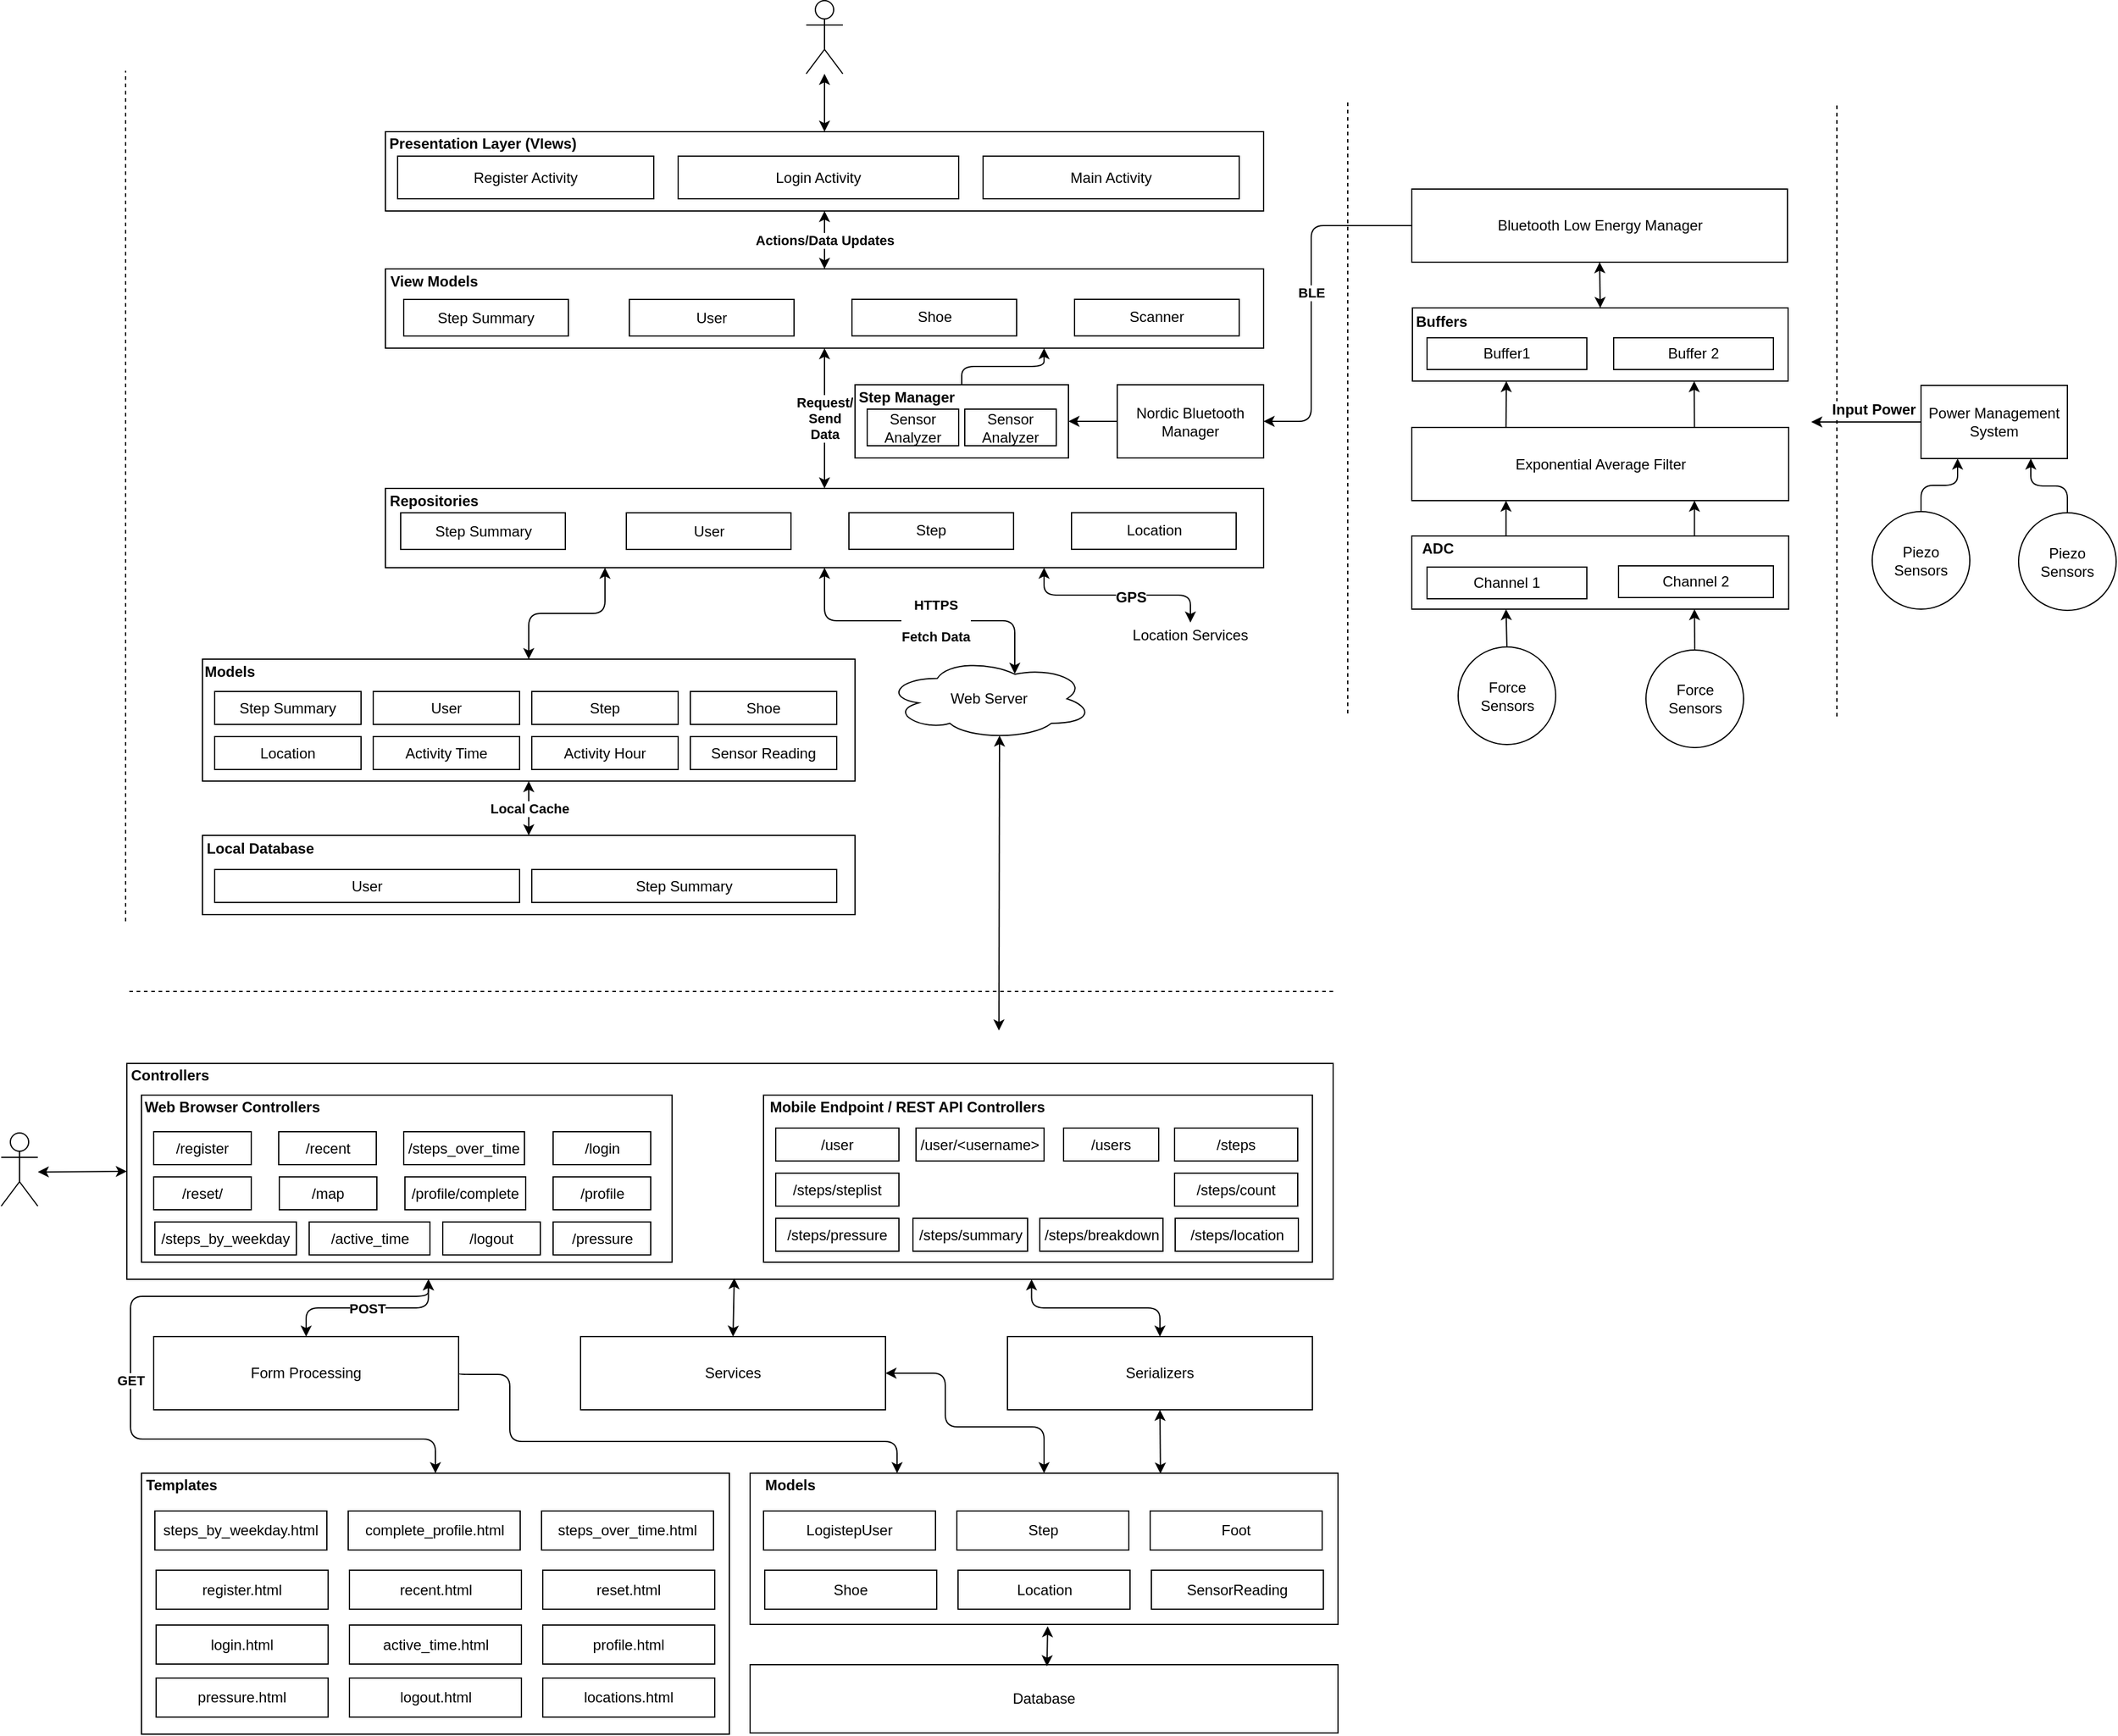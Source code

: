 <mxfile version="10.6.7"><diagram id="9vOOzqF9oyMMpYUSDjl_" name="Page-1"><mxGraphModel dx="1880" dy="645" grid="0" gridSize="10" guides="1" tooltips="1" connect="1" arrows="1" fold="1" page="0" pageScale="1" pageWidth="850" pageHeight="1100" math="0" shadow="0"><root><mxCell id="0"/><mxCell id="1" parent="0"/><mxCell id="GGI3YXB1WCKBGFcpuNAz-52" value="HTTPS&lt;br&gt;&lt;br&gt;Fetch Data&lt;br&gt;" style="endArrow=classic;startArrow=classic;html=1;entryX=0.5;entryY=1;entryDx=0;entryDy=0;exitX=0.625;exitY=0.2;exitDx=0;exitDy=0;exitPerimeter=0;edgeStyle=elbowEdgeStyle;elbow=vertical;fontStyle=1" parent="1" edge="1"><mxGeometry x="-0.103" width="50" height="50" relative="1" as="geometry"><mxPoint x="542" y="602.5" as="sourcePoint"/><mxPoint x="386" y="515.5" as="targetPoint"/><mxPoint as="offset"/></mxGeometry></mxCell><mxCell id="GGI3YXB1WCKBGFcpuNAz-21" value="Web Server" style="ellipse;shape=cloud;whiteSpace=wrap;html=1;" parent="1" vertex="1"><mxGeometry x="436" y="589.5" width="170" height="67" as="geometry"/></mxCell><mxCell id="GGI3YXB1WCKBGFcpuNAz-4" value="" style="rounded=0;whiteSpace=wrap;html=1;" parent="1" vertex="1"><mxGeometry x="26" y="270.5" width="720" height="65" as="geometry"/></mxCell><mxCell id="GGI3YXB1WCKBGFcpuNAz-1" value="" style="rounded=0;whiteSpace=wrap;html=1;" parent="1" vertex="1"><mxGeometry x="26" y="158" width="720" height="65" as="geometry"/></mxCell><mxCell id="qbkyrxkJhxif24oSqXAd-2" value="Register Activity" style="rounded=0;whiteSpace=wrap;html=1;" parent="1" vertex="1"><mxGeometry x="36" y="178" width="210" height="35" as="geometry"/></mxCell><mxCell id="qbkyrxkJhxif24oSqXAd-3" value="Main Activity" style="rounded=0;whiteSpace=wrap;html=1;" parent="1" vertex="1"><mxGeometry x="516" y="178" width="210" height="35" as="geometry"/></mxCell><mxCell id="qbkyrxkJhxif24oSqXAd-9" value="User" style="rounded=0;whiteSpace=wrap;html=1;rotation=0;" parent="1" vertex="1"><mxGeometry x="226" y="295.5" width="135" height="30" as="geometry"/></mxCell><mxCell id="GGI3YXB1WCKBGFcpuNAz-2" value="Presentation Layer (VIews)" style="text;html=1;strokeColor=none;fillColor=none;align=center;verticalAlign=middle;whiteSpace=wrap;rounded=0;fontStyle=1" parent="1" vertex="1"><mxGeometry x="26" y="158" width="160" height="20" as="geometry"/></mxCell><mxCell id="qbkyrxkJhxif24oSqXAd-1" value="Login Activity" style="rounded=0;whiteSpace=wrap;html=1;" parent="1" vertex="1"><mxGeometry x="266" y="178" width="230" height="35" as="geometry"/></mxCell><mxCell id="GGI3YXB1WCKBGFcpuNAz-5" value="View Models" style="text;html=1;strokeColor=none;fillColor=none;align=center;verticalAlign=middle;whiteSpace=wrap;rounded=0;fontStyle=1" parent="1" vertex="1"><mxGeometry x="26" y="270.5" width="80" height="20" as="geometry"/></mxCell><mxCell id="GGI3YXB1WCKBGFcpuNAz-7" value="Step Summary" style="rounded=0;whiteSpace=wrap;html=1;" parent="1" vertex="1"><mxGeometry x="41" y="295.5" width="135" height="30" as="geometry"/></mxCell><mxCell id="GGI3YXB1WCKBGFcpuNAz-8" value="Shoe&lt;br&gt;" style="rounded=0;whiteSpace=wrap;html=1;rotation=0;" parent="1" vertex="1"><mxGeometry x="408.5" y="295.409" width="135" height="30" as="geometry"/></mxCell><mxCell id="GGI3YXB1WCKBGFcpuNAz-9" value="Scanner" style="rounded=0;whiteSpace=wrap;html=1;rotation=0;" parent="1" vertex="1"><mxGeometry x="591" y="295.409" width="135" height="30" as="geometry"/></mxCell><mxCell id="GGI3YXB1WCKBGFcpuNAz-12" value="" style="rounded=0;whiteSpace=wrap;html=1;" parent="1" vertex="1"><mxGeometry x="26" y="450.5" width="720" height="65" as="geometry"/></mxCell><mxCell id="GGI3YXB1WCKBGFcpuNAz-13" value="Repositories" style="text;html=1;strokeColor=none;fillColor=none;align=center;verticalAlign=middle;whiteSpace=wrap;rounded=0;fontStyle=1" parent="1" vertex="1"><mxGeometry x="26" y="450.5" width="80" height="20" as="geometry"/></mxCell><mxCell id="GGI3YXB1WCKBGFcpuNAz-14" value="User" style="rounded=0;whiteSpace=wrap;html=1;rotation=0;" parent="1" vertex="1"><mxGeometry x="223.5" y="470.5" width="135" height="30" as="geometry"/></mxCell><mxCell id="GGI3YXB1WCKBGFcpuNAz-15" value="Step Summary" style="rounded=0;whiteSpace=wrap;html=1;" parent="1" vertex="1"><mxGeometry x="38.5" y="470.5" width="135" height="30" as="geometry"/></mxCell><mxCell id="GGI3YXB1WCKBGFcpuNAz-16" value="Step&lt;br&gt;" style="rounded=0;whiteSpace=wrap;html=1;rotation=0;" parent="1" vertex="1"><mxGeometry x="406" y="470.409" width="135" height="30" as="geometry"/></mxCell><mxCell id="GGI3YXB1WCKBGFcpuNAz-17" value="Location" style="rounded=0;whiteSpace=wrap;html=1;rotation=0;" parent="1" vertex="1"><mxGeometry x="588.5" y="470.409" width="135" height="30" as="geometry"/></mxCell><mxCell id="GGI3YXB1WCKBGFcpuNAz-19" value="" style="rounded=0;whiteSpace=wrap;html=1;" parent="1" vertex="1"><mxGeometry x="-124" y="590.5" width="535" height="100" as="geometry"/></mxCell><mxCell id="GGI3YXB1WCKBGFcpuNAz-22" value="" style="shape=image;html=1;verticalAlign=top;verticalLabelPosition=bottom;labelBackgroundColor=#ffffff;imageAspect=0;aspect=fixed;image=https://cdn1.iconfinder.com/data/icons/random-crafticons/48/misc-_navigation_gps-128.png" parent="1" vertex="1"><mxGeometry x="636" y="583" width="80" height="80" as="geometry"/></mxCell><mxCell id="GGI3YXB1WCKBGFcpuNAz-23" value="" style="rounded=0;whiteSpace=wrap;html=1;" parent="1" vertex="1"><mxGeometry x="411" y="365.5" width="175" height="60" as="geometry"/></mxCell><mxCell id="GGI3YXB1WCKBGFcpuNAz-24" value="Step Manager" style="text;html=1;strokeColor=none;fillColor=none;align=center;verticalAlign=middle;whiteSpace=wrap;rounded=0;fontStyle=1" parent="1" vertex="1"><mxGeometry x="411" y="365.5" width="85" height="20" as="geometry"/></mxCell><mxCell id="GGI3YXB1WCKBGFcpuNAz-25" value="Sensor Analyzer" style="rounded=0;whiteSpace=wrap;html=1;" parent="1" vertex="1"><mxGeometry x="421" y="385.5" width="75" height="30" as="geometry"/></mxCell><mxCell id="GGI3YXB1WCKBGFcpuNAz-26" value="Sensor Analyzer" style="rounded=0;whiteSpace=wrap;html=1;" parent="1" vertex="1"><mxGeometry x="501" y="385.5" width="75" height="30" as="geometry"/></mxCell><mxCell id="GGI3YXB1WCKBGFcpuNAz-29" value="Nordic Bluetooth Manager" style="rounded=0;whiteSpace=wrap;html=1;" parent="1" vertex="1"><mxGeometry x="626" y="365.5" width="120" height="60" as="geometry"/></mxCell><mxCell id="GGI3YXB1WCKBGFcpuNAz-30" value="Location Services" style="text;html=1;strokeColor=none;fillColor=none;align=center;verticalAlign=middle;whiteSpace=wrap;rounded=0;" parent="1" vertex="1"><mxGeometry x="631" y="560.5" width="110" height="20" as="geometry"/></mxCell><mxCell id="GGI3YXB1WCKBGFcpuNAz-31" value="Models" style="text;html=1;strokeColor=none;fillColor=none;align=center;verticalAlign=middle;whiteSpace=wrap;rounded=0;fontStyle=1" parent="1" vertex="1"><mxGeometry x="-124" y="590.5" width="45" height="20" as="geometry"/></mxCell><mxCell id="GGI3YXB1WCKBGFcpuNAz-33" value="" style="rounded=0;whiteSpace=wrap;html=1;" parent="1" vertex="1"><mxGeometry x="-124" y="735" width="535" height="65" as="geometry"/></mxCell><mxCell id="GGI3YXB1WCKBGFcpuNAz-34" value="Local Database" style="text;html=1;strokeColor=none;fillColor=none;align=center;verticalAlign=middle;whiteSpace=wrap;rounded=0;fontStyle=1" parent="1" vertex="1"><mxGeometry x="-124" y="735.5" width="95" height="20" as="geometry"/></mxCell><mxCell id="GGI3YXB1WCKBGFcpuNAz-35" value="Step Summary" style="rounded=0;whiteSpace=wrap;html=1;" parent="1" vertex="1"><mxGeometry x="-114" y="617" width="120" height="27" as="geometry"/></mxCell><mxCell id="GGI3YXB1WCKBGFcpuNAz-36" value="User" style="rounded=0;whiteSpace=wrap;html=1;" parent="1" vertex="1"><mxGeometry x="16" y="617" width="120" height="27" as="geometry"/></mxCell><mxCell id="GGI3YXB1WCKBGFcpuNAz-37" value="Step" style="rounded=0;whiteSpace=wrap;html=1;" parent="1" vertex="1"><mxGeometry x="146" y="617" width="120" height="27" as="geometry"/></mxCell><mxCell id="GGI3YXB1WCKBGFcpuNAz-38" value="Shoe" style="rounded=0;whiteSpace=wrap;html=1;" parent="1" vertex="1"><mxGeometry x="276" y="617" width="120" height="27" as="geometry"/></mxCell><mxCell id="GGI3YXB1WCKBGFcpuNAz-39" value="Sensor Reading" style="rounded=0;whiteSpace=wrap;html=1;" parent="1" vertex="1"><mxGeometry x="276" y="654" width="120" height="27" as="geometry"/></mxCell><mxCell id="GGI3YXB1WCKBGFcpuNAz-41" value="Location" style="rounded=0;whiteSpace=wrap;html=1;" parent="1" vertex="1"><mxGeometry x="-114" y="654" width="120" height="27" as="geometry"/></mxCell><mxCell id="GGI3YXB1WCKBGFcpuNAz-42" value="Activity Time" style="rounded=0;whiteSpace=wrap;html=1;" parent="1" vertex="1"><mxGeometry x="16" y="654" width="120" height="27" as="geometry"/></mxCell><mxCell id="GGI3YXB1WCKBGFcpuNAz-43" value="Activity Hour" style="rounded=0;whiteSpace=wrap;html=1;" parent="1" vertex="1"><mxGeometry x="146" y="654" width="120" height="27" as="geometry"/></mxCell><mxCell id="GGI3YXB1WCKBGFcpuNAz-44" value="User" style="rounded=0;whiteSpace=wrap;html=1;" parent="1" vertex="1"><mxGeometry x="-114" y="763" width="250" height="27" as="geometry"/></mxCell><mxCell id="GGI3YXB1WCKBGFcpuNAz-45" value="Step Summary" style="rounded=0;whiteSpace=wrap;html=1;" parent="1" vertex="1"><mxGeometry x="146" y="763" width="250" height="27" as="geometry"/></mxCell><mxCell id="GGI3YXB1WCKBGFcpuNAz-46" value="Actions/Data Updates" style="endArrow=classic;startArrow=classic;html=1;entryX=0.5;entryY=1;entryDx=0;entryDy=0;exitX=0.5;exitY=0;exitDx=0;exitDy=0;fontStyle=1" parent="1" source="GGI3YXB1WCKBGFcpuNAz-4" target="GGI3YXB1WCKBGFcpuNAz-1" edge="1"><mxGeometry width="50" height="50" relative="1" as="geometry"><mxPoint x="316" y="430.5" as="sourcePoint"/><mxPoint x="366" y="380.5" as="targetPoint"/></mxGeometry></mxCell><mxCell id="GGI3YXB1WCKBGFcpuNAz-47" value="Request/&lt;br&gt;Send&lt;br&gt;Data&lt;br&gt;" style="endArrow=classic;startArrow=classic;html=1;entryX=0.5;entryY=1;entryDx=0;entryDy=0;exitX=0.5;exitY=0;exitDx=0;exitDy=0;fontStyle=1" parent="1" source="GGI3YXB1WCKBGFcpuNAz-12" target="GGI3YXB1WCKBGFcpuNAz-4" edge="1"><mxGeometry width="50" height="50" relative="1" as="geometry"><mxPoint x="306" y="420.5" as="sourcePoint"/><mxPoint x="356" y="370.5" as="targetPoint"/></mxGeometry></mxCell><mxCell id="GGI3YXB1WCKBGFcpuNAz-48" value="BLE" style="endArrow=classic;html=1;entryX=1;entryY=0.5;entryDx=0;entryDy=0;fontStyle=1;exitX=0;exitY=0.5;exitDx=0;exitDy=0;edgeStyle=elbowEdgeStyle;" parent="1" source="XNRAy0dd7guzwm43srab-13" target="GGI3YXB1WCKBGFcpuNAz-29" edge="1"><mxGeometry x="-0.025" width="50" height="50" relative="1" as="geometry"><mxPoint x="848" y="395" as="sourcePoint"/><mxPoint x="846" y="260.5" as="targetPoint"/><mxPoint as="offset"/><Array as="points"><mxPoint x="785" y="332"/></Array></mxGeometry></mxCell><mxCell id="GGI3YXB1WCKBGFcpuNAz-49" value="" style="endArrow=classic;html=1;exitX=0;exitY=0.5;exitDx=0;exitDy=0;" parent="1" source="GGI3YXB1WCKBGFcpuNAz-29" edge="1"><mxGeometry width="50" height="50" relative="1" as="geometry"><mxPoint x="186" y="420.5" as="sourcePoint"/><mxPoint x="586" y="395.5" as="targetPoint"/></mxGeometry></mxCell><mxCell id="GGI3YXB1WCKBGFcpuNAz-50" value="" style="endArrow=classic;html=1;entryX=0.75;entryY=1;entryDx=0;entryDy=0;exitX=0.5;exitY=0;exitDx=0;exitDy=0;edgeStyle=elbowEdgeStyle;elbow=vertical;" parent="1" source="GGI3YXB1WCKBGFcpuNAz-23" target="GGI3YXB1WCKBGFcpuNAz-4" edge="1"><mxGeometry width="50" height="50" relative="1" as="geometry"><mxPoint x="256" y="440.5" as="sourcePoint"/><mxPoint x="306" y="390.5" as="targetPoint"/></mxGeometry></mxCell><mxCell id="GGI3YXB1WCKBGFcpuNAz-51" value="" style="endArrow=classic;startArrow=classic;html=1;entryX=0.25;entryY=1;entryDx=0;entryDy=0;exitX=0.5;exitY=0;exitDx=0;exitDy=0;edgeStyle=elbowEdgeStyle;elbow=vertical;" parent="1" source="GGI3YXB1WCKBGFcpuNAz-19" target="GGI3YXB1WCKBGFcpuNAz-12" edge="1"><mxGeometry width="50" height="50" relative="1" as="geometry"><mxPoint x="176" y="580.5" as="sourcePoint"/><mxPoint x="226" y="530.5" as="targetPoint"/></mxGeometry></mxCell><mxCell id="GGI3YXB1WCKBGFcpuNAz-53" value="" style="endArrow=classic;startArrow=classic;html=1;entryX=0.75;entryY=1;entryDx=0;entryDy=0;exitX=0.5;exitY=0;exitDx=0;exitDy=0;edgeStyle=elbowEdgeStyle;elbow=vertical;" parent="1" source="GGI3YXB1WCKBGFcpuNAz-30" target="GGI3YXB1WCKBGFcpuNAz-12" edge="1"><mxGeometry width="50" height="50" relative="1" as="geometry"><mxPoint x="366" y="590.5" as="sourcePoint"/><mxPoint x="416" y="540.5" as="targetPoint"/></mxGeometry></mxCell><mxCell id="GGI3YXB1WCKBGFcpuNAz-59" value="GPS" style="text;html=1;resizable=0;points=[];align=center;verticalAlign=middle;labelBackgroundColor=#ffffff;fontStyle=1" parent="GGI3YXB1WCKBGFcpuNAz-53" vertex="1" connectable="0"><mxGeometry x="-0.125" y="-2" relative="1" as="geometry"><mxPoint y="4" as="offset"/></mxGeometry></mxCell><mxCell id="GGI3YXB1WCKBGFcpuNAz-54" value="&lt;b&gt;Local Cache&lt;/b&gt;" style="endArrow=classic;startArrow=classic;html=1;entryX=0.5;entryY=1;entryDx=0;entryDy=0;exitX=0.5;exitY=0;exitDx=0;exitDy=0;" parent="1" source="GGI3YXB1WCKBGFcpuNAz-33" target="GGI3YXB1WCKBGFcpuNAz-19" edge="1"><mxGeometry width="50" height="50" relative="1" as="geometry"><mxPoint x="536" y="810.5" as="sourcePoint"/><mxPoint x="586" y="760.5" as="targetPoint"/></mxGeometry></mxCell><mxCell id="GGI3YXB1WCKBGFcpuNAz-56" value="" style="shape=umlActor;verticalLabelPosition=bottom;labelBackgroundColor=#ffffff;verticalAlign=top;html=1;outlineConnect=0;" parent="1" vertex="1"><mxGeometry x="371" y="50.5" width="30" height="60" as="geometry"/></mxCell><mxCell id="GGI3YXB1WCKBGFcpuNAz-57" value="" style="endArrow=classic;startArrow=classic;html=1;exitX=0.5;exitY=0;exitDx=0;exitDy=0;" parent="1" source="GGI3YXB1WCKBGFcpuNAz-1" edge="1"><mxGeometry width="50" height="50" relative="1" as="geometry"><mxPoint x="526" y="130.5" as="sourcePoint"/><mxPoint x="386" y="110.5" as="targetPoint"/></mxGeometry></mxCell><mxCell id="XNRAy0dd7guzwm43srab-1" value="" style="endArrow=none;dashed=1;html=1;" edge="1" parent="1"><mxGeometry width="50" height="50" relative="1" as="geometry"><mxPoint x="815" y="635" as="sourcePoint"/><mxPoint x="815" y="131" as="targetPoint"/></mxGeometry></mxCell><mxCell id="XNRAy0dd7guzwm43srab-2" value="" style="rounded=0;whiteSpace=wrap;html=1;" vertex="1" parent="1"><mxGeometry x="867.5" y="489.5" width="309" height="60" as="geometry"/></mxCell><mxCell id="XNRAy0dd7guzwm43srab-3" value="ADC" style="text;html=1;strokeColor=none;fillColor=none;align=center;verticalAlign=middle;whiteSpace=wrap;rounded=0;fontStyle=1" vertex="1" parent="1"><mxGeometry x="868.5" y="489.5" width="40" height="20" as="geometry"/></mxCell><mxCell id="XNRAy0dd7guzwm43srab-5" value="Force Sensors&lt;br&gt;" style="ellipse;whiteSpace=wrap;html=1;aspect=fixed;fillColor=#FFFFFF;" vertex="1" parent="1"><mxGeometry x="905.5" y="580.5" width="80" height="80" as="geometry"/></mxCell><mxCell id="XNRAy0dd7guzwm43srab-6" value="Force Sensors&lt;br&gt;" style="ellipse;whiteSpace=wrap;html=1;aspect=fixed;fillColor=#FFFFFF;" vertex="1" parent="1"><mxGeometry x="1059.5" y="583" width="80" height="80" as="geometry"/></mxCell><mxCell id="XNRAy0dd7guzwm43srab-7" value="Channel 1" style="rounded=0;whiteSpace=wrap;html=1;fillColor=#FFFFFF;" vertex="1" parent="1"><mxGeometry x="880" y="515" width="131" height="26" as="geometry"/></mxCell><mxCell id="XNRAy0dd7guzwm43srab-8" value="Channel 2" style="rounded=0;whiteSpace=wrap;html=1;fillColor=#FFFFFF;" vertex="1" parent="1"><mxGeometry x="1037" y="514" width="127" height="26" as="geometry"/></mxCell><mxCell id="XNRAy0dd7guzwm43srab-11" value="Exponential Average Filter" style="rounded=0;whiteSpace=wrap;html=1;" vertex="1" parent="1"><mxGeometry x="867.5" y="400.5" width="309" height="60" as="geometry"/></mxCell><mxCell id="XNRAy0dd7guzwm43srab-13" value="Bluetooth Low Energy Manager" style="rounded=0;whiteSpace=wrap;html=1;fillColor=#FFFFFF;" vertex="1" parent="1"><mxGeometry x="867.5" y="205" width="308" height="60" as="geometry"/></mxCell><mxCell id="XNRAy0dd7guzwm43srab-14" value="" style="rounded=0;whiteSpace=wrap;html=1;fillColor=#FFFFFF;" vertex="1" parent="1"><mxGeometry x="868" y="302.5" width="308" height="60" as="geometry"/></mxCell><mxCell id="XNRAy0dd7guzwm43srab-16" value="Buffers" style="text;html=1;strokeColor=none;fillColor=none;align=center;verticalAlign=middle;whiteSpace=wrap;rounded=0;fontStyle=1" vertex="1" parent="1"><mxGeometry x="868" y="303.5" width="48" height="20" as="geometry"/></mxCell><mxCell id="XNRAy0dd7guzwm43srab-18" value="Buffer1" style="rounded=0;whiteSpace=wrap;html=1;fillColor=#FFFFFF;" vertex="1" parent="1"><mxGeometry x="880" y="327" width="131" height="26" as="geometry"/></mxCell><mxCell id="XNRAy0dd7guzwm43srab-19" value="Buffer 2" style="rounded=0;whiteSpace=wrap;html=1;fillColor=#FFFFFF;" vertex="1" parent="1"><mxGeometry x="1033" y="327" width="131" height="26" as="geometry"/></mxCell><mxCell id="XNRAy0dd7guzwm43srab-20" value="" style="endArrow=none;dashed=1;html=1;" edge="1" parent="1"><mxGeometry width="50" height="50" relative="1" as="geometry"><mxPoint x="1216" y="637.5" as="sourcePoint"/><mxPoint x="1216" y="133.5" as="targetPoint"/></mxGeometry></mxCell><mxCell id="XNRAy0dd7guzwm43srab-21" value="Power Management System" style="rounded=0;whiteSpace=wrap;html=1;fillColor=#FFFFFF;" vertex="1" parent="1"><mxGeometry x="1285" y="366" width="120" height="60" as="geometry"/></mxCell><mxCell id="XNRAy0dd7guzwm43srab-22" value="Piezo&lt;br&gt;Sensors&lt;br&gt;" style="ellipse;whiteSpace=wrap;html=1;aspect=fixed;fillColor=#FFFFFF;" vertex="1" parent="1"><mxGeometry x="1245" y="469.5" width="80" height="80" as="geometry"/></mxCell><mxCell id="XNRAy0dd7guzwm43srab-23" value="Piezo&lt;br&gt;Sensors&lt;br&gt;" style="ellipse;whiteSpace=wrap;html=1;aspect=fixed;fillColor=#FFFFFF;" vertex="1" parent="1"><mxGeometry x="1365" y="470.5" width="80" height="80" as="geometry"/></mxCell><mxCell id="XNRAy0dd7guzwm43srab-24" value="" style="endArrow=classic;html=1;entryX=0.25;entryY=1;entryDx=0;entryDy=0;exitX=0.5;exitY=0;exitDx=0;exitDy=0;" edge="1" parent="1" source="XNRAy0dd7guzwm43srab-5" target="XNRAy0dd7guzwm43srab-2"><mxGeometry width="50" height="50" relative="1" as="geometry"><mxPoint x="864" y="650" as="sourcePoint"/><mxPoint x="914" y="600" as="targetPoint"/></mxGeometry></mxCell><mxCell id="XNRAy0dd7guzwm43srab-25" value="" style="endArrow=classic;html=1;entryX=0.75;entryY=1;entryDx=0;entryDy=0;exitX=0.5;exitY=0;exitDx=0;exitDy=0;" edge="1" parent="1" source="XNRAy0dd7guzwm43srab-6" target="XNRAy0dd7guzwm43srab-2"><mxGeometry width="50" height="50" relative="1" as="geometry"><mxPoint x="1046" y="612" as="sourcePoint"/><mxPoint x="1096" y="562" as="targetPoint"/></mxGeometry></mxCell><mxCell id="XNRAy0dd7guzwm43srab-26" value="" style="endArrow=classic;html=1;entryX=0.25;entryY=1;entryDx=0;entryDy=0;exitX=0.25;exitY=0;exitDx=0;exitDy=0;" edge="1" parent="1" source="XNRAy0dd7guzwm43srab-2" target="XNRAy0dd7guzwm43srab-11"><mxGeometry width="50" height="50" relative="1" as="geometry"><mxPoint x="854" y="628" as="sourcePoint"/><mxPoint x="904" y="578" as="targetPoint"/></mxGeometry></mxCell><mxCell id="XNRAy0dd7guzwm43srab-27" value="" style="endArrow=classic;html=1;entryX=0.75;entryY=1;entryDx=0;entryDy=0;exitX=0.75;exitY=0;exitDx=0;exitDy=0;" edge="1" parent="1" source="XNRAy0dd7guzwm43srab-2" target="XNRAy0dd7guzwm43srab-11"><mxGeometry width="50" height="50" relative="1" as="geometry"><mxPoint x="1149" y="595" as="sourcePoint"/><mxPoint x="1199" y="545" as="targetPoint"/></mxGeometry></mxCell><mxCell id="XNRAy0dd7guzwm43srab-28" value="" style="endArrow=classic;html=1;entryX=0.25;entryY=1;entryDx=0;entryDy=0;exitX=0.25;exitY=0;exitDx=0;exitDy=0;" edge="1" parent="1" source="XNRAy0dd7guzwm43srab-11" target="XNRAy0dd7guzwm43srab-14"><mxGeometry width="50" height="50" relative="1" as="geometry"><mxPoint x="794" y="527" as="sourcePoint"/><mxPoint x="844" y="477" as="targetPoint"/></mxGeometry></mxCell><mxCell id="XNRAy0dd7guzwm43srab-29" value="" style="endArrow=classic;html=1;entryX=0.75;entryY=1;entryDx=0;entryDy=0;exitX=0.75;exitY=0;exitDx=0;exitDy=0;" edge="1" parent="1" source="XNRAy0dd7guzwm43srab-11" target="XNRAy0dd7guzwm43srab-14"><mxGeometry width="50" height="50" relative="1" as="geometry"><mxPoint x="771" y="579" as="sourcePoint"/><mxPoint x="821" y="529" as="targetPoint"/></mxGeometry></mxCell><mxCell id="XNRAy0dd7guzwm43srab-30" value="" style="endArrow=classic;startArrow=classic;html=1;entryX=0.5;entryY=1;entryDx=0;entryDy=0;exitX=0.5;exitY=0;exitDx=0;exitDy=0;" edge="1" parent="1" source="XNRAy0dd7guzwm43srab-14" target="XNRAy0dd7guzwm43srab-13"><mxGeometry width="50" height="50" relative="1" as="geometry"><mxPoint x="1262" y="326" as="sourcePoint"/><mxPoint x="1312" y="276" as="targetPoint"/></mxGeometry></mxCell><mxCell id="XNRAy0dd7guzwm43srab-31" value="" style="endArrow=classic;html=1;exitX=0.5;exitY=0;exitDx=0;exitDy=0;entryX=0.25;entryY=1;entryDx=0;entryDy=0;edgeStyle=elbowEdgeStyle;elbow=vertical;" edge="1" parent="1" source="XNRAy0dd7guzwm43srab-22" target="XNRAy0dd7guzwm43srab-21"><mxGeometry width="50" height="50" relative="1" as="geometry"><mxPoint x="1474" y="417" as="sourcePoint"/><mxPoint x="1524" y="367" as="targetPoint"/></mxGeometry></mxCell><mxCell id="XNRAy0dd7guzwm43srab-32" value="" style="endArrow=classic;html=1;entryX=0.75;entryY=1;entryDx=0;entryDy=0;exitX=0.5;exitY=0;exitDx=0;exitDy=0;edgeStyle=elbowEdgeStyle;elbow=vertical;" edge="1" parent="1" source="XNRAy0dd7guzwm43srab-23" target="XNRAy0dd7guzwm43srab-21"><mxGeometry width="50" height="50" relative="1" as="geometry"><mxPoint x="1492" y="482" as="sourcePoint"/><mxPoint x="1542" y="432" as="targetPoint"/></mxGeometry></mxCell><mxCell id="XNRAy0dd7guzwm43srab-33" value="" style="endArrow=classic;html=1;exitX=0;exitY=0.5;exitDx=0;exitDy=0;" edge="1" parent="1" source="XNRAy0dd7guzwm43srab-21"><mxGeometry width="50" height="50" relative="1" as="geometry"><mxPoint x="1438" y="292" as="sourcePoint"/><mxPoint x="1195" y="396" as="targetPoint"/></mxGeometry></mxCell><mxCell id="XNRAy0dd7guzwm43srab-34" value="Input Power" style="text;html=1;resizable=0;points=[];align=center;verticalAlign=middle;labelBackgroundColor=#ffffff;fontStyle=1" vertex="1" connectable="0" parent="XNRAy0dd7guzwm43srab-33"><mxGeometry x="0.345" y="1" relative="1" as="geometry"><mxPoint x="21" y="-11.5" as="offset"/></mxGeometry></mxCell><mxCell id="XNRAy0dd7guzwm43srab-35" value="" style="endArrow=none;dashed=1;html=1;" edge="1" parent="1"><mxGeometry width="50" height="50" relative="1" as="geometry"><mxPoint x="-187" y="805.454" as="sourcePoint"/><mxPoint x="-187" y="108" as="targetPoint"/></mxGeometry></mxCell><mxCell id="XNRAy0dd7guzwm43srab-36" value="" style="endArrow=none;dashed=1;html=1;" edge="1" parent="1"><mxGeometry width="50" height="50" relative="1" as="geometry"><mxPoint x="-184" y="863" as="sourcePoint"/><mxPoint x="806" y="863" as="targetPoint"/></mxGeometry></mxCell><mxCell id="XNRAy0dd7guzwm43srab-37" value="" style="endArrow=classic;startArrow=classic;html=1;entryX=0.55;entryY=0.95;entryDx=0;entryDy=0;entryPerimeter=0;" edge="1" parent="1" target="GGI3YXB1WCKBGFcpuNAz-21"><mxGeometry width="50" height="50" relative="1" as="geometry"><mxPoint x="529" y="895" as="sourcePoint"/><mxPoint x="550" y="985" as="targetPoint"/></mxGeometry></mxCell><mxCell id="XNRAy0dd7guzwm43srab-38" value="" style="rounded=0;whiteSpace=wrap;html=1;fillColor=#FFFFFF;" vertex="1" parent="1"><mxGeometry x="-186" y="922" width="989" height="177" as="geometry"/></mxCell><mxCell id="XNRAy0dd7guzwm43srab-39" value="Controllers" style="text;html=1;strokeColor=none;fillColor=none;align=center;verticalAlign=middle;whiteSpace=wrap;rounded=0;fontStyle=1" vertex="1" parent="1"><mxGeometry x="-186" y="922" width="71" height="20" as="geometry"/></mxCell><mxCell id="XNRAy0dd7guzwm43srab-40" value="" style="rounded=0;whiteSpace=wrap;html=1;fillColor=#FFFFFF;rotation=0;" vertex="1" parent="1"><mxGeometry x="-174" y="948" width="435" height="137" as="geometry"/></mxCell><mxCell id="XNRAy0dd7guzwm43srab-41" value="" style="rounded=0;whiteSpace=wrap;html=1;fillColor=#FFFFFF;" vertex="1" parent="1"><mxGeometry x="336" y="948" width="450" height="137" as="geometry"/></mxCell><mxCell id="XNRAy0dd7guzwm43srab-42" value="Web Browser Controllers" style="text;html=1;strokeColor=none;fillColor=none;align=center;verticalAlign=middle;whiteSpace=wrap;rounded=0;fontStyle=1" vertex="1" parent="1"><mxGeometry x="-174" y="948" width="149" height="20" as="geometry"/></mxCell><mxCell id="XNRAy0dd7guzwm43srab-43" value="Mobile Endpoint / REST API Controllers" style="text;html=1;strokeColor=none;fillColor=none;align=center;verticalAlign=middle;whiteSpace=wrap;rounded=0;fontStyle=1" vertex="1" parent="1"><mxGeometry x="336" y="948" width="236" height="20" as="geometry"/></mxCell><mxCell id="XNRAy0dd7guzwm43srab-44" value="/register" style="rounded=0;whiteSpace=wrap;html=1;rotation=0;" vertex="1" parent="1"><mxGeometry x="-164" y="978" width="80" height="27" as="geometry"/></mxCell><mxCell id="XNRAy0dd7guzwm43srab-45" value="/reset/" style="rounded=0;whiteSpace=wrap;html=1;rotation=0;" vertex="1" parent="1"><mxGeometry x="-164" y="1015" width="80" height="27" as="geometry"/></mxCell><mxCell id="XNRAy0dd7guzwm43srab-46" value="/recent" style="rounded=0;whiteSpace=wrap;html=1;rotation=0;" vertex="1" parent="1"><mxGeometry x="-61.5" y="978" width="80" height="27" as="geometry"/></mxCell><mxCell id="XNRAy0dd7guzwm43srab-47" value="/map" style="rounded=0;whiteSpace=wrap;html=1;rotation=0;" vertex="1" parent="1"><mxGeometry x="-61" y="1015" width="80" height="27" as="geometry"/></mxCell><mxCell id="XNRAy0dd7guzwm43srab-48" value="/profile/complete" style="rounded=0;whiteSpace=wrap;html=1;" vertex="1" parent="1"><mxGeometry x="42" y="1015" width="99" height="27" as="geometry"/></mxCell><mxCell id="XNRAy0dd7guzwm43srab-50" value="/steps_over_time" style="rounded=0;whiteSpace=wrap;html=1;rotation=0;" vertex="1" parent="1"><mxGeometry x="41" y="978" width="99" height="27" as="geometry"/></mxCell><mxCell id="XNRAy0dd7guzwm43srab-51" value="/login" style="rounded=0;whiteSpace=wrap;html=1;rotation=0;" vertex="1" parent="1"><mxGeometry x="163.5" y="978" width="80" height="27" as="geometry"/></mxCell><mxCell id="XNRAy0dd7guzwm43srab-52" value="/profile" style="rounded=0;whiteSpace=wrap;html=1;rotation=0;" vertex="1" parent="1"><mxGeometry x="163.5" y="1015" width="80" height="27" as="geometry"/></mxCell><mxCell id="XNRAy0dd7guzwm43srab-54" value="/steps_by_weekday" style="rounded=0;whiteSpace=wrap;html=1;" vertex="1" parent="1"><mxGeometry x="-163" y="1052" width="116" height="27" as="geometry"/></mxCell><mxCell id="XNRAy0dd7guzwm43srab-55" value="/active_time" style="rounded=0;whiteSpace=wrap;html=1;" vertex="1" parent="1"><mxGeometry x="-36.5" y="1052" width="99" height="27" as="geometry"/></mxCell><mxCell id="XNRAy0dd7guzwm43srab-56" value="/logout" style="rounded=0;whiteSpace=wrap;html=1;rotation=0;" vertex="1" parent="1"><mxGeometry x="73" y="1052" width="80" height="27" as="geometry"/></mxCell><mxCell id="XNRAy0dd7guzwm43srab-58" value="/pressure" style="rounded=0;whiteSpace=wrap;html=1;rotation=0;" vertex="1" parent="1"><mxGeometry x="163.5" y="1052" width="80" height="27" as="geometry"/></mxCell><mxCell id="XNRAy0dd7guzwm43srab-60" value="/user" style="rounded=0;whiteSpace=wrap;html=1;rotation=0;" vertex="1" parent="1"><mxGeometry x="346" y="975" width="101" height="27" as="geometry"/></mxCell><mxCell id="XNRAy0dd7guzwm43srab-62" value="/user/&amp;lt;username&amp;gt;" style="rounded=0;whiteSpace=wrap;html=1;rotation=0;" vertex="1" parent="1"><mxGeometry x="461" y="975" width="105" height="27" as="geometry"/></mxCell><mxCell id="XNRAy0dd7guzwm43srab-63" value="/users" style="rounded=0;whiteSpace=wrap;html=1;rotation=0;" vertex="1" parent="1"><mxGeometry x="582" y="975" width="78" height="27" as="geometry"/></mxCell><mxCell id="XNRAy0dd7guzwm43srab-64" value="/steps" style="rounded=0;whiteSpace=wrap;html=1;rotation=0;" vertex="1" parent="1"><mxGeometry x="673" y="975" width="101" height="27" as="geometry"/></mxCell><mxCell id="XNRAy0dd7guzwm43srab-65" value="/steps/steplist" style="rounded=0;whiteSpace=wrap;html=1;rotation=0;" vertex="1" parent="1"><mxGeometry x="346" y="1012" width="101" height="27" as="geometry"/></mxCell><mxCell id="XNRAy0dd7guzwm43srab-67" value="/steps/summary" style="rounded=0;whiteSpace=wrap;html=1;rotation=0;" vertex="1" parent="1"><mxGeometry x="458.5" y="1049" width="94" height="27" as="geometry"/></mxCell><mxCell id="XNRAy0dd7guzwm43srab-68" value="/steps/count" style="rounded=0;whiteSpace=wrap;html=1;rotation=0;" vertex="1" parent="1"><mxGeometry x="673" y="1012" width="101" height="27" as="geometry"/></mxCell><mxCell id="XNRAy0dd7guzwm43srab-70" value="/steps/breakdown" style="rounded=0;whiteSpace=wrap;html=1;rotation=0;" vertex="1" parent="1"><mxGeometry x="562.5" y="1049" width="101" height="27" as="geometry"/></mxCell><mxCell id="XNRAy0dd7guzwm43srab-71" value="/steps/location" style="rounded=0;whiteSpace=wrap;html=1;rotation=0;" vertex="1" parent="1"><mxGeometry x="673.5" y="1049" width="101" height="27" as="geometry"/></mxCell><mxCell id="XNRAy0dd7guzwm43srab-72" value="/steps/pressure" style="rounded=0;whiteSpace=wrap;html=1;rotation=0;" vertex="1" parent="1"><mxGeometry x="346" y="1049" width="101" height="27" as="geometry"/></mxCell><mxCell id="XNRAy0dd7guzwm43srab-74" value="Form Processing" style="rounded=0;whiteSpace=wrap;html=1;fillColor=#FFFFFF;rotation=0;" vertex="1" parent="1"><mxGeometry x="-164" y="1146" width="250" height="60" as="geometry"/></mxCell><mxCell id="XNRAy0dd7guzwm43srab-75" value="Services" style="rounded=0;whiteSpace=wrap;html=1;fillColor=#FFFFFF;rotation=0;" vertex="1" parent="1"><mxGeometry x="186" y="1146" width="250" height="60" as="geometry"/></mxCell><mxCell id="XNRAy0dd7guzwm43srab-77" value="Serializers" style="rounded=0;whiteSpace=wrap;html=1;fillColor=#FFFFFF;rotation=0;" vertex="1" parent="1"><mxGeometry x="536" y="1146" width="250" height="60" as="geometry"/></mxCell><mxCell id="XNRAy0dd7guzwm43srab-78" value="" style="rounded=0;whiteSpace=wrap;html=1;fillColor=#FFFFFF;rotation=0;" vertex="1" parent="1"><mxGeometry x="-174" y="1258" width="482" height="214" as="geometry"/></mxCell><mxCell id="XNRAy0dd7guzwm43srab-79" value="Templates" style="text;html=1;strokeColor=none;fillColor=none;align=center;verticalAlign=middle;whiteSpace=wrap;rounded=0;fontStyle=1" vertex="1" parent="1"><mxGeometry x="-174" y="1258" width="66" height="20" as="geometry"/></mxCell><mxCell id="XNRAy0dd7guzwm43srab-81" value="steps_by_weekday.html" style="rounded=0;whiteSpace=wrap;html=1;fillColor=#FFFFFF;" vertex="1" parent="1"><mxGeometry x="-163" y="1289" width="141" height="32" as="geometry"/></mxCell><mxCell id="XNRAy0dd7guzwm43srab-82" value="complete_profile.html" style="rounded=0;whiteSpace=wrap;html=1;fillColor=#FFFFFF;" vertex="1" parent="1"><mxGeometry x="-4.5" y="1289" width="141" height="32" as="geometry"/></mxCell><mxCell id="XNRAy0dd7guzwm43srab-84" value="steps_over_time.html" style="rounded=0;whiteSpace=wrap;html=1;fillColor=#FFFFFF;" vertex="1" parent="1"><mxGeometry x="154" y="1289" width="141" height="32" as="geometry"/></mxCell><mxCell id="XNRAy0dd7guzwm43srab-85" value="register.html" style="rounded=0;whiteSpace=wrap;html=1;fillColor=#FFFFFF;" vertex="1" parent="1"><mxGeometry x="-162" y="1337.5" width="141" height="32" as="geometry"/></mxCell><mxCell id="XNRAy0dd7guzwm43srab-86" value="recent.html" style="rounded=0;whiteSpace=wrap;html=1;fillColor=#FFFFFF;" vertex="1" parent="1"><mxGeometry x="-3.5" y="1337.5" width="141" height="32" as="geometry"/></mxCell><mxCell id="XNRAy0dd7guzwm43srab-87" value="reset.html" style="rounded=0;whiteSpace=wrap;html=1;fillColor=#FFFFFF;" vertex="1" parent="1"><mxGeometry x="155" y="1337.5" width="141" height="32" as="geometry"/></mxCell><mxCell id="XNRAy0dd7guzwm43srab-89" value="login.html" style="rounded=0;whiteSpace=wrap;html=1;fillColor=#FFFFFF;" vertex="1" parent="1"><mxGeometry x="-162" y="1382.5" width="141" height="32" as="geometry"/></mxCell><mxCell id="XNRAy0dd7guzwm43srab-90" value="active_time.html" style="rounded=0;whiteSpace=wrap;html=1;fillColor=#FFFFFF;" vertex="1" parent="1"><mxGeometry x="-3.5" y="1382.5" width="141" height="32" as="geometry"/></mxCell><mxCell id="XNRAy0dd7guzwm43srab-91" value="profile.html" style="rounded=0;whiteSpace=wrap;html=1;fillColor=#FFFFFF;" vertex="1" parent="1"><mxGeometry x="155" y="1382.5" width="141" height="32" as="geometry"/></mxCell><mxCell id="XNRAy0dd7guzwm43srab-92" value="pressure.html" style="rounded=0;whiteSpace=wrap;html=1;fillColor=#FFFFFF;" vertex="1" parent="1"><mxGeometry x="-162" y="1426" width="141" height="32" as="geometry"/></mxCell><mxCell id="XNRAy0dd7guzwm43srab-93" value="logout.html" style="rounded=0;whiteSpace=wrap;html=1;fillColor=#FFFFFF;" vertex="1" parent="1"><mxGeometry x="-3.5" y="1426" width="141" height="32" as="geometry"/></mxCell><mxCell id="XNRAy0dd7guzwm43srab-94" value="locations.html" style="rounded=0;whiteSpace=wrap;html=1;fillColor=#FFFFFF;" vertex="1" parent="1"><mxGeometry x="155" y="1426" width="141" height="32" as="geometry"/></mxCell><mxCell id="XNRAy0dd7guzwm43srab-95" value="" style="rounded=0;whiteSpace=wrap;html=1;fillColor=#FFFFFF;rotation=0;" vertex="1" parent="1"><mxGeometry x="325" y="1258" width="482" height="124" as="geometry"/></mxCell><mxCell id="XNRAy0dd7guzwm43srab-96" value="Models" style="text;html=1;strokeColor=none;fillColor=none;align=center;verticalAlign=middle;whiteSpace=wrap;rounded=0;fontStyle=1" vertex="1" parent="1"><mxGeometry x="325" y="1258" width="66" height="20" as="geometry"/></mxCell><mxCell id="XNRAy0dd7guzwm43srab-97" value="LogistepUser" style="rounded=0;whiteSpace=wrap;html=1;fillColor=#FFFFFF;" vertex="1" parent="1"><mxGeometry x="336" y="1289" width="141" height="32" as="geometry"/></mxCell><mxCell id="XNRAy0dd7guzwm43srab-98" value="Step" style="rounded=0;whiteSpace=wrap;html=1;fillColor=#FFFFFF;" vertex="1" parent="1"><mxGeometry x="494.5" y="1289" width="141" height="32" as="geometry"/></mxCell><mxCell id="XNRAy0dd7guzwm43srab-99" value="Foot" style="rounded=0;whiteSpace=wrap;html=1;fillColor=#FFFFFF;" vertex="1" parent="1"><mxGeometry x="653" y="1289" width="141" height="32" as="geometry"/></mxCell><mxCell id="XNRAy0dd7guzwm43srab-100" value="Shoe" style="rounded=0;whiteSpace=wrap;html=1;fillColor=#FFFFFF;" vertex="1" parent="1"><mxGeometry x="337" y="1337.5" width="141" height="32" as="geometry"/></mxCell><mxCell id="XNRAy0dd7guzwm43srab-101" value="Location" style="rounded=0;whiteSpace=wrap;html=1;fillColor=#FFFFFF;" vertex="1" parent="1"><mxGeometry x="495.5" y="1337.5" width="141" height="32" as="geometry"/></mxCell><mxCell id="XNRAy0dd7guzwm43srab-102" value="SensorReading" style="rounded=0;whiteSpace=wrap;html=1;fillColor=#FFFFFF;" vertex="1" parent="1"><mxGeometry x="654" y="1337.5" width="141" height="32" as="geometry"/></mxCell><mxCell id="XNRAy0dd7guzwm43srab-109" value="Database" style="rounded=0;whiteSpace=wrap;html=1;fillColor=#FFFFFF;rotation=0;" vertex="1" parent="1"><mxGeometry x="325" y="1415" width="482" height="56" as="geometry"/></mxCell><mxCell id="XNRAy0dd7guzwm43srab-110" value="GET" style="endArrow=classic;startArrow=classic;html=1;exitX=0.5;exitY=0;exitDx=0;exitDy=0;entryX=0.25;entryY=1;entryDx=0;entryDy=0;edgeStyle=orthogonalEdgeStyle;fontStyle=1" edge="1" parent="1" source="XNRAy0dd7guzwm43srab-78" target="XNRAy0dd7guzwm43srab-38"><mxGeometry width="50" height="50" relative="1" as="geometry"><mxPoint x="135" y="1236" as="sourcePoint"/><mxPoint x="185" y="1186" as="targetPoint"/><Array as="points"><mxPoint x="67" y="1230"/><mxPoint x="-183" y="1230"/><mxPoint x="-183" y="1113"/><mxPoint x="61" y="1113"/></Array></mxGeometry></mxCell><mxCell id="XNRAy0dd7guzwm43srab-111" value="POST" style="endArrow=classic;startArrow=classic;html=1;exitX=0.5;exitY=0;exitDx=0;exitDy=0;entryX=0.25;entryY=1;entryDx=0;entryDy=0;edgeStyle=elbowEdgeStyle;elbow=vertical;fontStyle=1" edge="1" parent="1" source="XNRAy0dd7guzwm43srab-74" target="XNRAy0dd7guzwm43srab-38"><mxGeometry width="50" height="50" relative="1" as="geometry"><mxPoint x="-106" y="1284" as="sourcePoint"/><mxPoint x="-32" y="1118" as="targetPoint"/></mxGeometry></mxCell><mxCell id="XNRAy0dd7guzwm43srab-112" value="" style="endArrow=classic;html=1;exitX=1;exitY=0.5;exitDx=0;exitDy=0;entryX=0.25;entryY=0;entryDx=0;entryDy=0;edgeStyle=orthogonalEdgeStyle;elbow=vertical;" edge="1" parent="1" source="XNRAy0dd7guzwm43srab-74" target="XNRAy0dd7guzwm43srab-95"><mxGeometry width="50" height="50" relative="1" as="geometry"><mxPoint x="129" y="1548" as="sourcePoint"/><mxPoint x="179" y="1498" as="targetPoint"/><Array as="points"><mxPoint x="128" y="1177"/><mxPoint x="128" y="1232"/><mxPoint x="445" y="1232"/></Array></mxGeometry></mxCell><mxCell id="XNRAy0dd7guzwm43srab-113" value="" style="endArrow=classic;startArrow=classic;html=1;entryX=0.5;entryY=0;entryDx=0;entryDy=0;" edge="1" parent="1" target="XNRAy0dd7guzwm43srab-75"><mxGeometry width="50" height="50" relative="1" as="geometry"><mxPoint x="312" y="1098" as="sourcePoint"/><mxPoint x="115" y="1479" as="targetPoint"/></mxGeometry></mxCell><mxCell id="XNRAy0dd7guzwm43srab-114" value="" style="endArrow=classic;startArrow=classic;html=1;exitX=1;exitY=0.5;exitDx=0;exitDy=0;entryX=0.5;entryY=0;entryDx=0;entryDy=0;edgeStyle=orthogonalEdgeStyle;elbow=vertical;" edge="1" parent="1" source="XNRAy0dd7guzwm43srab-75" target="XNRAy0dd7guzwm43srab-95"><mxGeometry width="50" height="50" relative="1" as="geometry"><mxPoint x="475" y="1545" as="sourcePoint"/><mxPoint x="525" y="1495" as="targetPoint"/><Array as="points"><mxPoint x="485" y="1176"/><mxPoint x="485" y="1220"/><mxPoint x="566" y="1220"/></Array></mxGeometry></mxCell><mxCell id="XNRAy0dd7guzwm43srab-115" value="" style="endArrow=classic;startArrow=classic;html=1;entryX=0.5;entryY=0;entryDx=0;entryDy=0;exitX=0.75;exitY=1;exitDx=0;exitDy=0;edgeStyle=elbowEdgeStyle;elbow=vertical;" edge="1" parent="1" source="XNRAy0dd7guzwm43srab-38" target="XNRAy0dd7guzwm43srab-77"><mxGeometry width="50" height="50" relative="1" as="geometry"><mxPoint x="574" y="1544" as="sourcePoint"/><mxPoint x="624" y="1494" as="targetPoint"/></mxGeometry></mxCell><mxCell id="XNRAy0dd7guzwm43srab-116" value="" style="endArrow=classic;startArrow=classic;html=1;exitX=0.698;exitY=0.003;exitDx=0;exitDy=0;exitPerimeter=0;entryX=0.5;entryY=1;entryDx=0;entryDy=0;" edge="1" parent="1" source="XNRAy0dd7guzwm43srab-95" target="XNRAy0dd7guzwm43srab-77"><mxGeometry width="50" height="50" relative="1" as="geometry"><mxPoint x="498" y="1561" as="sourcePoint"/><mxPoint x="689" y="1241" as="targetPoint"/></mxGeometry></mxCell><mxCell id="XNRAy0dd7guzwm43srab-117" value="" style="endArrow=classic;startArrow=classic;html=1;entryX=0.505;entryY=0.024;entryDx=0;entryDy=0;exitX=0.521;exitY=1.437;exitDx=0;exitDy=0;exitPerimeter=0;entryPerimeter=0;" edge="1" parent="1" source="XNRAy0dd7guzwm43srab-101" target="XNRAy0dd7guzwm43srab-109"><mxGeometry width="50" height="50" relative="1" as="geometry"><mxPoint x="397" y="1546" as="sourcePoint"/><mxPoint x="447" y="1496" as="targetPoint"/></mxGeometry></mxCell><mxCell id="XNRAy0dd7guzwm43srab-119" value="" style="shape=umlActor;verticalLabelPosition=bottom;labelBackgroundColor=#ffffff;verticalAlign=top;html=1;outlineConnect=0;fillColor=#FFFFFF;" vertex="1" parent="1"><mxGeometry x="-289" y="979" width="30" height="60" as="geometry"/></mxCell><mxCell id="XNRAy0dd7guzwm43srab-121" value="" style="endArrow=classic;startArrow=classic;html=1;entryX=0;entryY=0.5;entryDx=0;entryDy=0;" edge="1" parent="1" target="XNRAy0dd7guzwm43srab-38"><mxGeometry width="50" height="50" relative="1" as="geometry"><mxPoint x="-259" y="1011" as="sourcePoint"/><mxPoint x="-285" y="1181" as="targetPoint"/></mxGeometry></mxCell></root></mxGraphModel></diagram></mxfile>